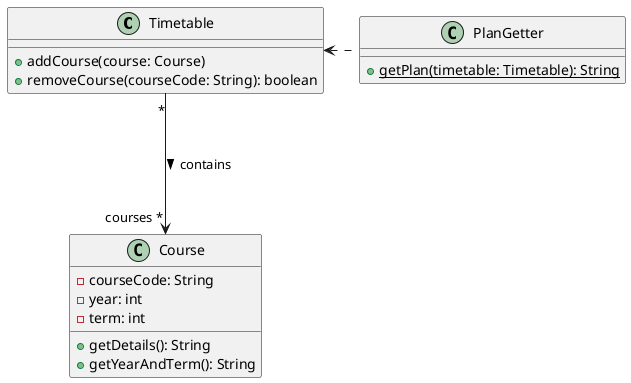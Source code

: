 @startuml
class Timetable {
    +addCourse(course: Course)
    +removeCourse(courseCode: String): boolean
}

class Course {
    -courseCode: String
    -year: int
    -term: int
    +getDetails(): String
    +getYearAndTerm(): String
}

class PlanGetter {
    +{static} getPlan(timetable: Timetable): String
}

Timetable "*" ---> "courses *" Course : contains >
PlanGetter .left.> Timetable
@enduml